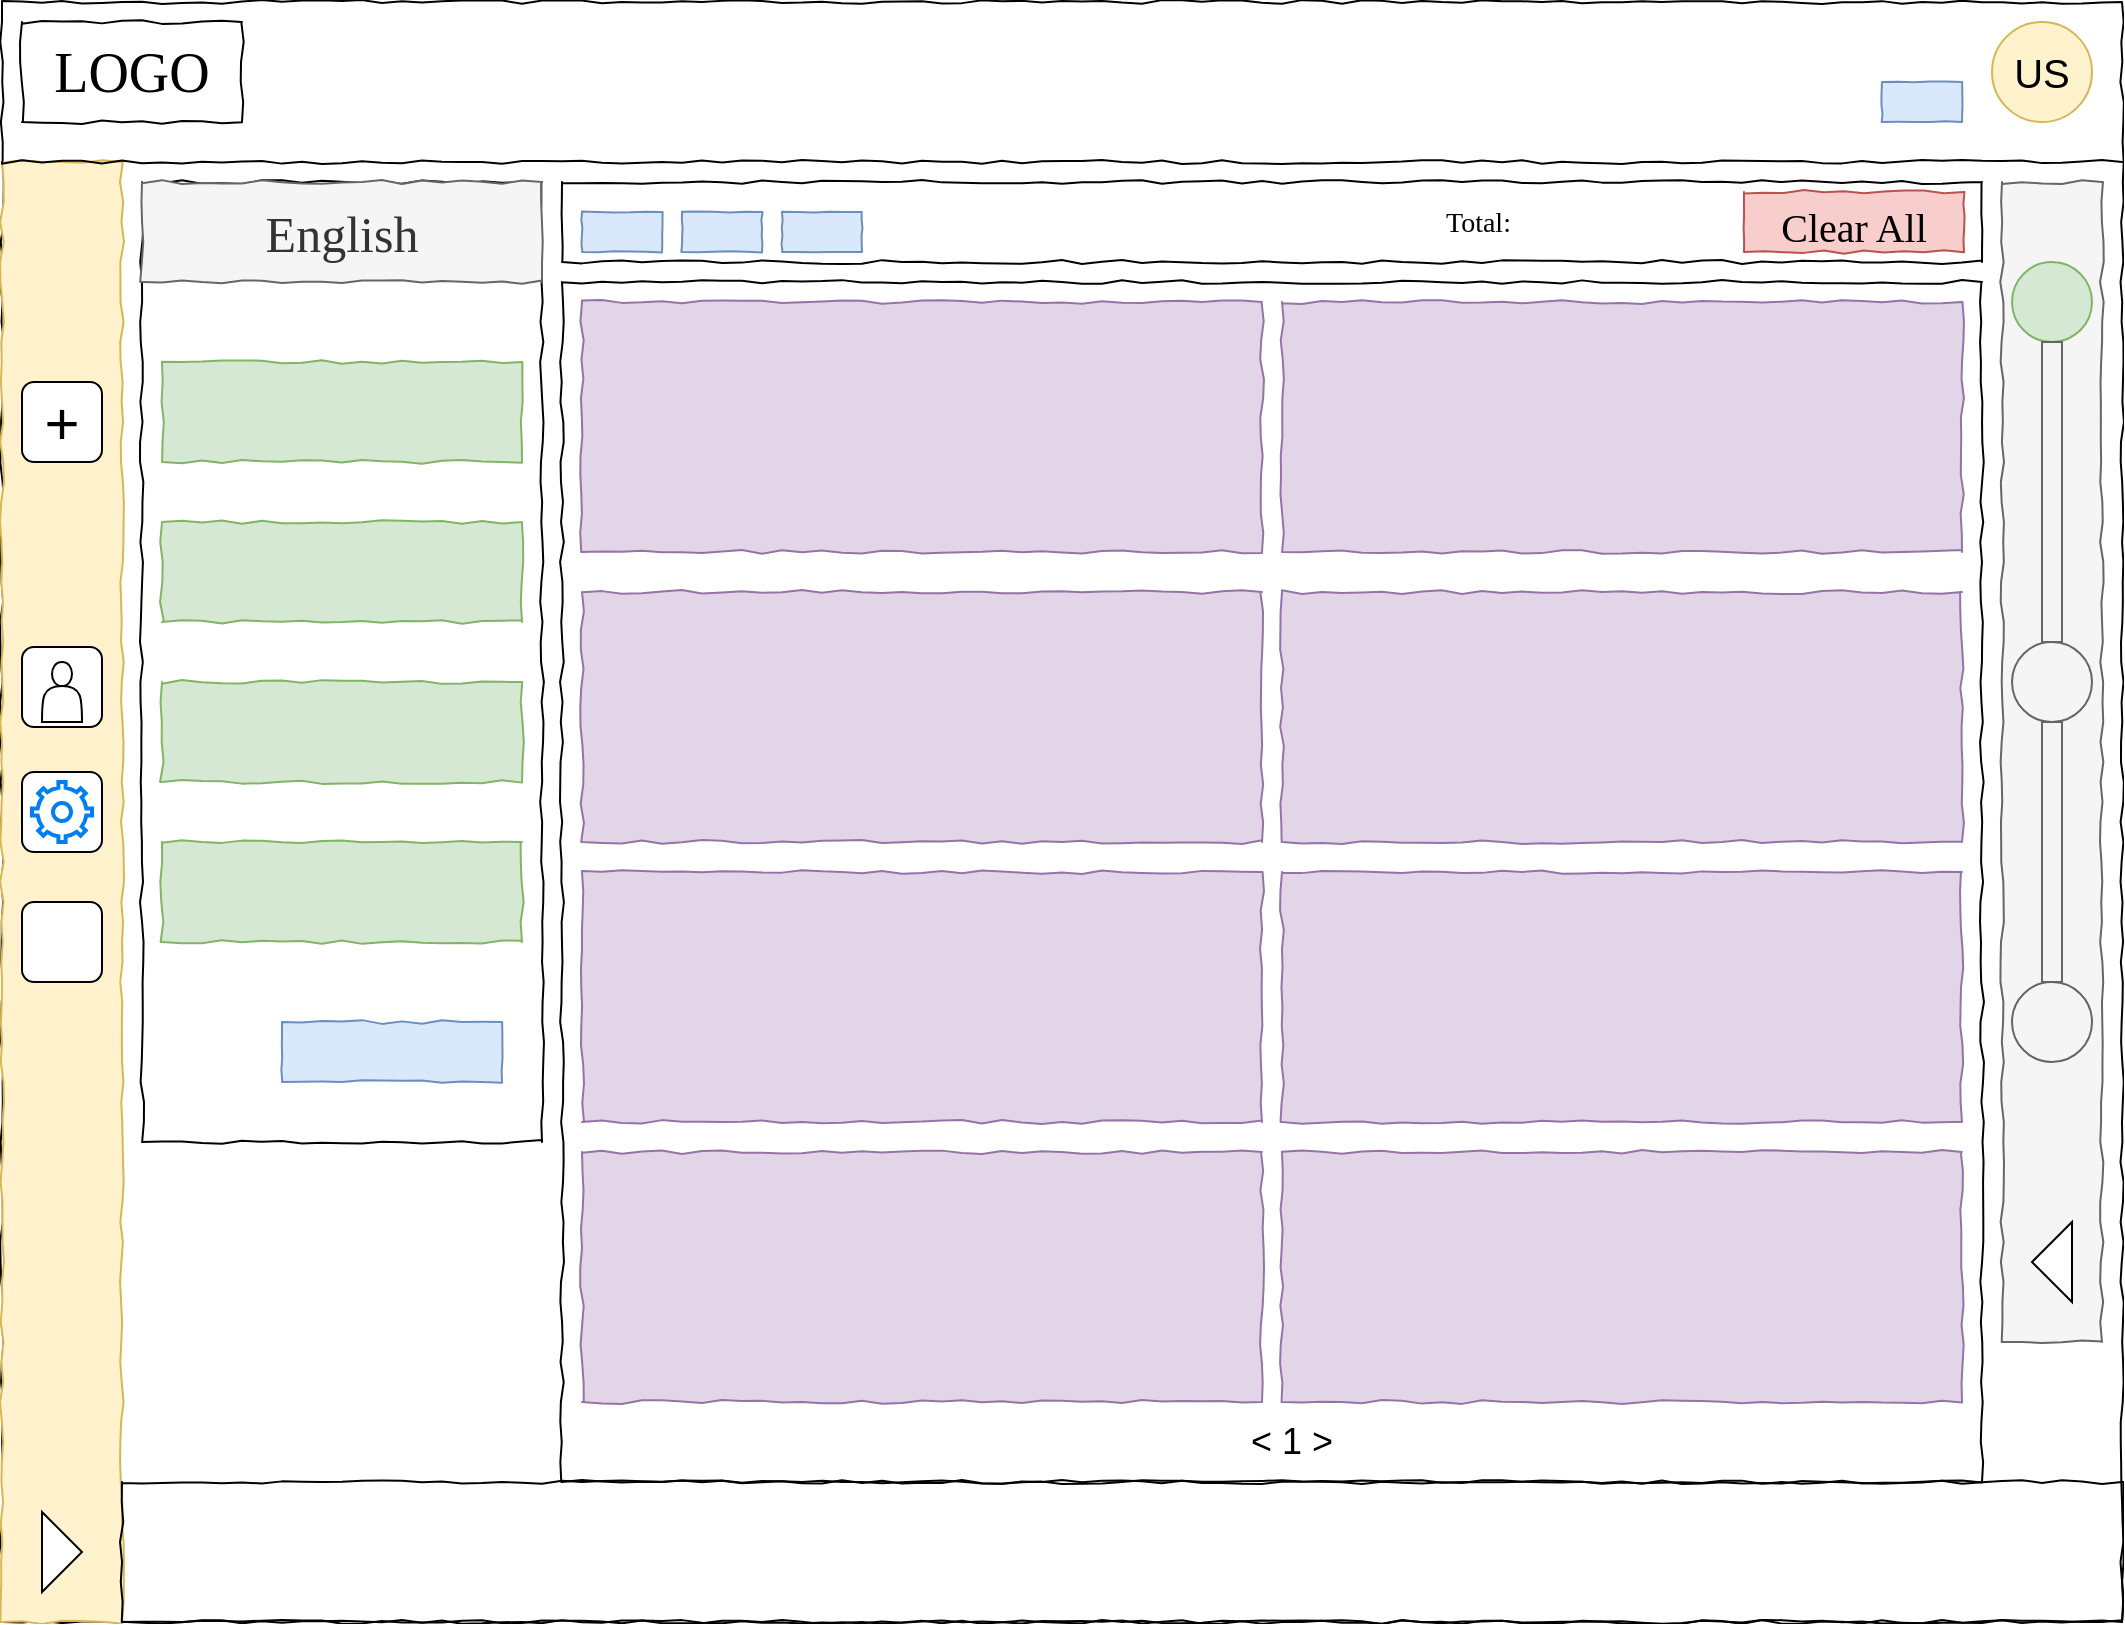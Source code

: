 <mxfile version="13.5.7" type="device" pages="4"><diagram name="Page-1" id="03018318-947c-dd8e-b7a3-06fadd420f32"><mxGraphModel dx="1355" dy="825" grid="1" gridSize="10" guides="1" tooltips="1" connect="1" arrows="1" fold="1" page="1" pageScale="1" pageWidth="1100" pageHeight="850" background="#ffffff" math="0" shadow="0"><root><mxCell id="0"/><mxCell id="1" parent="0"/><mxCell id="vaxRcmxYWyvZU-sXGZUv-3" value="" style="whiteSpace=wrap;html=1;rounded=0;shadow=0;labelBackgroundColor=none;strokeColor=#000000;strokeWidth=1;fillColor=none;fontFamily=Verdana;fontSize=12;fontColor=#000000;align=center;comic=1;" parent="1" vertex="1"><mxGeometry x="20" y="20" width="1060" height="810" as="geometry"/></mxCell><mxCell id="vaxRcmxYWyvZU-sXGZUv-1" value="" style="whiteSpace=wrap;html=1;rounded=0;shadow=0;labelBackgroundColor=none;strokeWidth=1;fillColor=#e1d5e7;fontFamily=Verdana;fontSize=12;align=center;verticalAlign=top;spacing=10;comic=1;strokeColor=#9673a6;" parent="1" vertex="1"><mxGeometry x="310" y="315" width="340" height="125" as="geometry"/></mxCell><mxCell id="vaxRcmxYWyvZU-sXGZUv-2" value="" style="whiteSpace=wrap;html=1;rounded=0;shadow=0;labelBackgroundColor=none;strokeWidth=1;fillColor=none;fontFamily=Verdana;fontSize=12;align=center;comic=1;" parent="1" vertex="1"><mxGeometry x="300" y="160" width="710" height="600" as="geometry"/></mxCell><mxCell id="vaxRcmxYWyvZU-sXGZUv-4" value="LOGO" style="whiteSpace=wrap;html=1;rounded=0;shadow=0;labelBackgroundColor=none;strokeWidth=1;fontFamily=Verdana;fontSize=28;align=center;comic=1;" parent="1" vertex="1"><mxGeometry x="30" y="30" width="110" height="50" as="geometry"/></mxCell><mxCell id="vaxRcmxYWyvZU-sXGZUv-5" value="" style="whiteSpace=wrap;html=1;rounded=0;shadow=0;labelBackgroundColor=none;strokeWidth=1;fillColor=#fff2cc;fontFamily=Verdana;fontSize=12;align=center;comic=1;strokeColor=#d6b656;" parent="1" vertex="1"><mxGeometry x="20" y="100" width="60" height="730" as="geometry"/></mxCell><mxCell id="vaxRcmxYWyvZU-sXGZUv-6" value="" style="line;strokeWidth=1;html=1;rounded=0;shadow=0;labelBackgroundColor=none;fillColor=none;fontFamily=Verdana;fontSize=14;fontColor=#000000;align=center;comic=1;" parent="1" vertex="1"><mxGeometry x="20" y="50" width="1060" height="100" as="geometry"/></mxCell><mxCell id="vaxRcmxYWyvZU-sXGZUv-7" value="" style="whiteSpace=wrap;html=1;rounded=0;shadow=0;labelBackgroundColor=none;strokeWidth=1;fillColor=#e1d5e7;fontFamily=Verdana;fontSize=12;align=center;verticalAlign=top;spacing=10;comic=1;strokeColor=#9673a6;" parent="1" vertex="1"><mxGeometry x="310" y="170" width="340" height="125" as="geometry"/></mxCell><mxCell id="vaxRcmxYWyvZU-sXGZUv-8" value="" style="whiteSpace=wrap;html=1;rounded=0;shadow=0;labelBackgroundColor=none;strokeWidth=1;fillColor=#f5f5f5;fontFamily=Verdana;fontSize=12;align=center;comic=1;strokeColor=#666666;fontColor=#333333;" parent="1" vertex="1"><mxGeometry x="1020" y="110" width="50" height="580" as="geometry"/></mxCell><mxCell id="vaxRcmxYWyvZU-sXGZUv-9" value="" style="whiteSpace=wrap;html=1;rounded=0;shadow=0;labelBackgroundColor=none;strokeWidth=1;fillColor=none;fontFamily=Verdana;fontSize=12;align=center;comic=1;" parent="1" vertex="1"><mxGeometry x="300" y="110" width="710" height="40" as="geometry"/></mxCell><mxCell id="vaxRcmxYWyvZU-sXGZUv-11" value="&lt;font style=&quot;font-size: 20px&quot;&gt;Clear All&lt;br&gt;&lt;/font&gt;" style="whiteSpace=wrap;html=1;rounded=0;shadow=0;labelBackgroundColor=none;strokeWidth=1;fontFamily=Verdana;fontSize=28;align=center;comic=1;fillColor=#f8cecc;strokeColor=#b85450;" parent="1" vertex="1"><mxGeometry x="891" y="115" width="110" height="30" as="geometry"/></mxCell><mxCell id="vaxRcmxYWyvZU-sXGZUv-12" value="Total:" style="text;html=1;points=[];align=left;verticalAlign=top;spacingTop=-4;fontSize=14;fontFamily=Verdana" parent="1" vertex="1"><mxGeometry x="740" y="120" width="60" height="20" as="geometry"/></mxCell><mxCell id="vaxRcmxYWyvZU-sXGZUv-13" value="" style="whiteSpace=wrap;html=1;rounded=0;shadow=0;labelBackgroundColor=none;strokeWidth=1;fillColor=none;fontFamily=Verdana;fontSize=12;align=center;comic=1;" parent="1" vertex="1"><mxGeometry x="80" y="760" width="1000" height="70" as="geometry"/></mxCell><mxCell id="vaxRcmxYWyvZU-sXGZUv-20" value="" style="ellipse;whiteSpace=wrap;html=1;aspect=fixed;fillColor=#d5e8d4;strokeColor=#82b366;" parent="1" vertex="1"><mxGeometry x="1025" y="150" width="40" height="40" as="geometry"/></mxCell><mxCell id="vaxRcmxYWyvZU-sXGZUv-21" value="" style="ellipse;whiteSpace=wrap;html=1;aspect=fixed;fillColor=#f5f5f5;strokeColor=#666666;fontColor=#333333;" parent="1" vertex="1"><mxGeometry x="1025" y="340" width="40" height="40" as="geometry"/></mxCell><mxCell id="vaxRcmxYWyvZU-sXGZUv-22" value="" style="ellipse;whiteSpace=wrap;html=1;aspect=fixed;fillColor=#f5f5f5;strokeColor=#666666;fontColor=#333333;" parent="1" vertex="1"><mxGeometry x="1025" y="510" width="40" height="40" as="geometry"/></mxCell><mxCell id="vaxRcmxYWyvZU-sXGZUv-23" value="" style="whiteSpace=wrap;html=1;rounded=0;shadow=0;labelBackgroundColor=none;strokeWidth=1;fillColor=#e1d5e7;fontFamily=Verdana;fontSize=12;align=center;verticalAlign=top;spacing=10;comic=1;strokeColor=#9673a6;" parent="1" vertex="1"><mxGeometry x="660" y="170" width="340" height="125" as="geometry"/></mxCell><mxCell id="vaxRcmxYWyvZU-sXGZUv-24" value="" style="whiteSpace=wrap;html=1;rounded=0;shadow=0;labelBackgroundColor=none;strokeWidth=1;fillColor=#e1d5e7;fontFamily=Verdana;fontSize=12;align=center;verticalAlign=top;spacing=10;comic=1;strokeColor=#9673a6;" parent="1" vertex="1"><mxGeometry x="660" y="315" width="340" height="125" as="geometry"/></mxCell><mxCell id="vaxRcmxYWyvZU-sXGZUv-25" value="" style="whiteSpace=wrap;html=1;rounded=0;shadow=0;labelBackgroundColor=none;strokeWidth=1;fillColor=#e1d5e7;fontFamily=Verdana;fontSize=12;align=center;verticalAlign=top;spacing=10;comic=1;strokeColor=#9673a6;" parent="1" vertex="1"><mxGeometry x="310" y="455" width="340" height="125" as="geometry"/></mxCell><mxCell id="vaxRcmxYWyvZU-sXGZUv-26" value="" style="whiteSpace=wrap;html=1;rounded=0;shadow=0;labelBackgroundColor=none;strokeWidth=1;fillColor=#e1d5e7;fontFamily=Verdana;fontSize=12;align=center;verticalAlign=top;spacing=10;comic=1;strokeColor=#9673a6;" parent="1" vertex="1"><mxGeometry x="660" y="455" width="340" height="125" as="geometry"/></mxCell><mxCell id="vaxRcmxYWyvZU-sXGZUv-27" value="" style="whiteSpace=wrap;html=1;rounded=0;shadow=0;labelBackgroundColor=none;strokeWidth=1;fillColor=#e1d5e7;fontFamily=Verdana;fontSize=12;align=center;verticalAlign=top;spacing=10;comic=1;strokeColor=#9673a6;" parent="1" vertex="1"><mxGeometry x="310" y="595" width="340" height="125" as="geometry"/></mxCell><mxCell id="vaxRcmxYWyvZU-sXGZUv-28" value="" style="whiteSpace=wrap;html=1;rounded=0;shadow=0;labelBackgroundColor=none;strokeWidth=1;fillColor=#e1d5e7;fontFamily=Verdana;fontSize=12;align=center;verticalAlign=top;spacing=10;comic=1;strokeColor=#9673a6;" parent="1" vertex="1"><mxGeometry x="660" y="595" width="340" height="125" as="geometry"/></mxCell><mxCell id="vaxRcmxYWyvZU-sXGZUv-29" value="" style="triangle;whiteSpace=wrap;html=1;" parent="1" vertex="1"><mxGeometry x="40" y="775" width="20" height="40" as="geometry"/></mxCell><mxCell id="vaxRcmxYWyvZU-sXGZUv-30" value="" style="triangle;whiteSpace=wrap;html=1;rotation=-180;" parent="1" vertex="1"><mxGeometry x="1035" y="630" width="20" height="40" as="geometry"/></mxCell><mxCell id="vaxRcmxYWyvZU-sXGZUv-31" value="&lt;font style=&quot;font-size: 20px&quot;&gt;US&lt;/font&gt;" style="ellipse;whiteSpace=wrap;html=1;aspect=fixed;fillColor=#fff2cc;strokeColor=#d6b656;" parent="1" vertex="1"><mxGeometry x="1015" y="30" width="50" height="50" as="geometry"/></mxCell><mxCell id="vaxRcmxYWyvZU-sXGZUv-32" value="" style="whiteSpace=wrap;html=1;rounded=0;shadow=0;labelBackgroundColor=none;strokeWidth=1;fontFamily=Verdana;fontSize=28;align=center;comic=1;fillColor=#dae8fc;strokeColor=#6c8ebf;" parent="1" vertex="1"><mxGeometry x="960" y="60" width="40" height="20" as="geometry"/></mxCell><mxCell id="vaxRcmxYWyvZU-sXGZUv-33" value="" style="rounded=1;whiteSpace=wrap;html=1;" parent="1" vertex="1"><mxGeometry x="30" y="342.5" width="40" height="40" as="geometry"/></mxCell><mxCell id="vaxRcmxYWyvZU-sXGZUv-34" value="&lt;font style=&quot;font-size: 30px&quot;&gt;+&lt;/font&gt;" style="rounded=1;whiteSpace=wrap;html=1;" parent="1" vertex="1"><mxGeometry x="30" y="210" width="40" height="40" as="geometry"/></mxCell><mxCell id="vaxRcmxYWyvZU-sXGZUv-35" value="" style="rounded=1;whiteSpace=wrap;html=1;" parent="1" vertex="1"><mxGeometry x="30" y="405" width="40" height="40" as="geometry"/></mxCell><mxCell id="vaxRcmxYWyvZU-sXGZUv-36" value="" style="rounded=1;whiteSpace=wrap;html=1;" parent="1" vertex="1"><mxGeometry x="30" y="470" width="40" height="40" as="geometry"/></mxCell><mxCell id="vaxRcmxYWyvZU-sXGZUv-37" value="&lt;font style=&quot;font-size: 18px&quot;&gt;&amp;lt; 1 &amp;gt;&lt;br&gt;&lt;/font&gt;" style="text;html=1;strokeColor=none;fillColor=none;align=center;verticalAlign=middle;whiteSpace=wrap;rounded=0;" parent="1" vertex="1"><mxGeometry x="630" y="730" width="70" height="20" as="geometry"/></mxCell><mxCell id="vaxRcmxYWyvZU-sXGZUv-38" value="" style="whiteSpace=wrap;html=1;rounded=0;shadow=0;labelBackgroundColor=none;strokeWidth=1;fontFamily=Verdana;fontSize=28;align=center;comic=1;fillColor=#dae8fc;strokeColor=#6c8ebf;" parent="1" vertex="1"><mxGeometry x="310" y="125" width="40" height="20" as="geometry"/></mxCell><mxCell id="vaxRcmxYWyvZU-sXGZUv-39" value="" style="whiteSpace=wrap;html=1;rounded=0;shadow=0;labelBackgroundColor=none;strokeWidth=1;fontFamily=Verdana;fontSize=28;align=center;comic=1;fillColor=#dae8fc;strokeColor=#6c8ebf;" parent="1" vertex="1"><mxGeometry x="360" y="125" width="40" height="20" as="geometry"/></mxCell><mxCell id="vaxRcmxYWyvZU-sXGZUv-40" value="" style="whiteSpace=wrap;html=1;rounded=0;shadow=0;labelBackgroundColor=none;strokeWidth=1;fontFamily=Verdana;fontSize=28;align=center;comic=1;fillColor=#dae8fc;strokeColor=#6c8ebf;" parent="1" vertex="1"><mxGeometry x="410" y="125" width="40" height="20" as="geometry"/></mxCell><mxCell id="vaxRcmxYWyvZU-sXGZUv-41" value="" style="rounded=0;whiteSpace=wrap;html=1;fillColor=#f5f5f5;strokeColor=#666666;fontColor=#333333;" parent="1" vertex="1"><mxGeometry x="1040" y="190" width="10" height="150" as="geometry"/></mxCell><mxCell id="vaxRcmxYWyvZU-sXGZUv-42" value="" style="rounded=0;whiteSpace=wrap;html=1;fillColor=#f5f5f5;strokeColor=#666666;fontColor=#333333;" parent="1" vertex="1"><mxGeometry x="1040" y="380" width="10" height="130" as="geometry"/></mxCell><mxCell id="vaxRcmxYWyvZU-sXGZUv-43" value="" style="shape=actor;whiteSpace=wrap;html=1;" parent="1" vertex="1"><mxGeometry x="40" y="350" width="20" height="30" as="geometry"/></mxCell><mxCell id="vaxRcmxYWyvZU-sXGZUv-44" value="" style="html=1;verticalLabelPosition=bottom;align=center;labelBackgroundColor=#ffffff;verticalAlign=top;strokeWidth=2;strokeColor=#0080F0;shadow=0;dashed=0;shape=mxgraph.ios7.icons.settings;" parent="1" vertex="1"><mxGeometry x="35" y="410" width="30" height="30" as="geometry"/></mxCell><mxCell id="vaxRcmxYWyvZU-sXGZUv-45" value="" style="shape=image;html=1;verticalAlign=top;verticalLabelPosition=bottom;labelBackgroundColor=#ffffff;imageAspect=0;aspect=fixed;image=https://cdn2.iconfinder.com/data/icons/ios-7-icons/50/price_tag_usd-128.png" parent="1" vertex="1"><mxGeometry x="30" y="472" width="38" height="38" as="geometry"/></mxCell><mxCell id="8rADe7F9R5aclUz0QIax-1" value="" style="group" parent="1" vertex="1" connectable="0"><mxGeometry x="90" y="110" width="200" height="480" as="geometry"/></mxCell><mxCell id="vaxRcmxYWyvZU-sXGZUv-10" value="" style="whiteSpace=wrap;html=1;rounded=0;shadow=0;labelBackgroundColor=none;strokeWidth=1;fillColor=none;fontFamily=Verdana;fontSize=12;align=center;comic=1;" parent="8rADe7F9R5aclUz0QIax-1" vertex="1"><mxGeometry width="200" height="480" as="geometry"/></mxCell><mxCell id="vaxRcmxYWyvZU-sXGZUv-14" value="&lt;font style=&quot;font-size: 25px&quot;&gt;English&lt;/font&gt;" style="whiteSpace=wrap;html=1;rounded=0;shadow=0;labelBackgroundColor=none;strokeWidth=1;fontFamily=Verdana;fontSize=28;align=center;comic=1;fillColor=#f5f5f5;strokeColor=#666666;fontColor=#333333;" parent="8rADe7F9R5aclUz0QIax-1" vertex="1"><mxGeometry width="200" height="50" as="geometry"/></mxCell><mxCell id="vaxRcmxYWyvZU-sXGZUv-15" value="" style="whiteSpace=wrap;html=1;rounded=0;shadow=0;labelBackgroundColor=none;strokeWidth=1;fontFamily=Verdana;fontSize=28;align=center;comic=1;fillColor=#d5e8d4;strokeColor=#82b366;" parent="8rADe7F9R5aclUz0QIax-1" vertex="1"><mxGeometry x="10" y="90" width="180" height="50" as="geometry"/></mxCell><mxCell id="vaxRcmxYWyvZU-sXGZUv-16" value="" style="whiteSpace=wrap;html=1;rounded=0;shadow=0;labelBackgroundColor=none;strokeWidth=1;fontFamily=Verdana;fontSize=28;align=center;comic=1;fillColor=#d5e8d4;strokeColor=#82b366;" parent="8rADe7F9R5aclUz0QIax-1" vertex="1"><mxGeometry x="10" y="170" width="180" height="50" as="geometry"/></mxCell><mxCell id="vaxRcmxYWyvZU-sXGZUv-17" value="" style="whiteSpace=wrap;html=1;rounded=0;shadow=0;labelBackgroundColor=none;strokeWidth=1;fontFamily=Verdana;fontSize=28;align=center;comic=1;fillColor=#d5e8d4;strokeColor=#82b366;" parent="8rADe7F9R5aclUz0QIax-1" vertex="1"><mxGeometry x="10" y="250" width="180" height="50" as="geometry"/></mxCell><mxCell id="vaxRcmxYWyvZU-sXGZUv-18" value="" style="whiteSpace=wrap;html=1;rounded=0;shadow=0;labelBackgroundColor=none;strokeWidth=1;fontFamily=Verdana;fontSize=28;align=center;comic=1;fillColor=#d5e8d4;strokeColor=#82b366;" parent="8rADe7F9R5aclUz0QIax-1" vertex="1"><mxGeometry x="10" y="330" width="180" height="50" as="geometry"/></mxCell><mxCell id="vaxRcmxYWyvZU-sXGZUv-19" value="" style="whiteSpace=wrap;html=1;rounded=0;shadow=0;labelBackgroundColor=none;strokeWidth=1;fontFamily=Verdana;fontSize=28;align=center;comic=1;fillColor=#dae8fc;strokeColor=#6c8ebf;" parent="8rADe7F9R5aclUz0QIax-1" vertex="1"><mxGeometry x="70" y="420" width="110" height="30" as="geometry"/></mxCell></root></mxGraphModel></diagram><diagram id="6MpnKa2OOBJtJiC5zL3P" name="Page-2"><mxGraphModel dx="1355" dy="825" grid="1" gridSize="10" guides="1" tooltips="1" connect="1" arrows="1" fold="1" page="1" pageScale="1" pageWidth="850" pageHeight="1100" math="0" shadow="0"><root><mxCell id="ZkHHssyFOvjyM80rwZTP-0"/><mxCell id="ZkHHssyFOvjyM80rwZTP-1" parent="ZkHHssyFOvjyM80rwZTP-0"/><mxCell id="Qq9PVp-iAuuUCOfnBwRh-0" value="" style="whiteSpace=wrap;html=1;rounded=0;shadow=0;labelBackgroundColor=none;strokeWidth=1;fillColor=none;fontFamily=Verdana;fontSize=12;align=center;comic=1;" parent="ZkHHssyFOvjyM80rwZTP-1" vertex="1"><mxGeometry x="400" y="120" width="510" height="630" as="geometry"/></mxCell><mxCell id="Qq9PVp-iAuuUCOfnBwRh-1" value="" style="whiteSpace=wrap;html=1;rounded=0;shadow=0;labelBackgroundColor=none;strokeColor=#000000;strokeWidth=1;fillColor=none;fontFamily=Verdana;fontSize=12;fontColor=#000000;align=center;comic=1;" parent="ZkHHssyFOvjyM80rwZTP-1" vertex="1"><mxGeometry x="20" y="20" width="1060" height="810" as="geometry"/></mxCell><mxCell id="Qq9PVp-iAuuUCOfnBwRh-2" value="" style="whiteSpace=wrap;html=1;rounded=0;shadow=0;labelBackgroundColor=none;strokeWidth=1;fillColor=none;fontFamily=Verdana;fontSize=12;align=center;comic=1;" parent="ZkHHssyFOvjyM80rwZTP-1" vertex="1"><mxGeometry x="300" y="110" width="710" height="650" as="geometry"/></mxCell><mxCell id="Qq9PVp-iAuuUCOfnBwRh-3" value="LOGO" style="whiteSpace=wrap;html=1;rounded=0;shadow=0;labelBackgroundColor=none;strokeWidth=1;fontFamily=Verdana;fontSize=28;align=center;comic=1;" parent="ZkHHssyFOvjyM80rwZTP-1" vertex="1"><mxGeometry x="30" y="30" width="110" height="50" as="geometry"/></mxCell><mxCell id="Qq9PVp-iAuuUCOfnBwRh-4" value="" style="whiteSpace=wrap;html=1;rounded=0;shadow=0;labelBackgroundColor=none;strokeWidth=1;fillColor=#fff2cc;fontFamily=Verdana;fontSize=12;align=center;comic=1;strokeColor=#d6b656;" parent="ZkHHssyFOvjyM80rwZTP-1" vertex="1"><mxGeometry x="20" y="100" width="60" height="730" as="geometry"/></mxCell><mxCell id="Qq9PVp-iAuuUCOfnBwRh-5" value="" style="line;strokeWidth=1;html=1;rounded=0;shadow=0;labelBackgroundColor=none;fillColor=none;fontFamily=Verdana;fontSize=14;fontColor=#000000;align=center;comic=1;" parent="ZkHHssyFOvjyM80rwZTP-1" vertex="1"><mxGeometry x="20" y="50" width="1060" height="100" as="geometry"/></mxCell><mxCell id="Qq9PVp-iAuuUCOfnBwRh-6" value="" style="whiteSpace=wrap;html=1;rounded=0;shadow=0;labelBackgroundColor=none;strokeWidth=1;fillColor=#f5f5f5;fontFamily=Verdana;fontSize=12;align=center;comic=1;strokeColor=#666666;fontColor=#333333;" parent="ZkHHssyFOvjyM80rwZTP-1" vertex="1"><mxGeometry x="1020" y="110" width="50" height="580" as="geometry"/></mxCell><mxCell id="Qq9PVp-iAuuUCOfnBwRh-7" value="" style="whiteSpace=wrap;html=1;rounded=0;shadow=0;labelBackgroundColor=none;strokeWidth=1;fillColor=none;fontFamily=Verdana;fontSize=12;align=center;comic=1;" parent="ZkHHssyFOvjyM80rwZTP-1" vertex="1"><mxGeometry x="90" y="110" width="200" height="630" as="geometry"/></mxCell><mxCell id="Qq9PVp-iAuuUCOfnBwRh-8" value="" style="whiteSpace=wrap;html=1;rounded=0;shadow=0;labelBackgroundColor=none;strokeWidth=1;fillColor=none;fontFamily=Verdana;fontSize=12;align=center;comic=1;" parent="ZkHHssyFOvjyM80rwZTP-1" vertex="1"><mxGeometry x="80" y="760" width="1000" height="70" as="geometry"/></mxCell><mxCell id="Qq9PVp-iAuuUCOfnBwRh-9" value="&lt;span style=&quot;font-size: 25px&quot;&gt;Default&lt;/span&gt;" style="whiteSpace=wrap;html=1;rounded=0;shadow=0;labelBackgroundColor=none;strokeWidth=1;fontFamily=Verdana;fontSize=28;align=center;comic=1;fillColor=#f5f5f5;strokeColor=#666666;fontColor=#333333;" parent="ZkHHssyFOvjyM80rwZTP-1" vertex="1"><mxGeometry x="90" y="110" width="200" height="50" as="geometry"/></mxCell><mxCell id="Qq9PVp-iAuuUCOfnBwRh-10" value="" style="whiteSpace=wrap;html=1;rounded=0;shadow=0;labelBackgroundColor=none;strokeWidth=1;fontFamily=Verdana;fontSize=28;align=center;comic=1;fillColor=#d5e8d4;strokeColor=#82b366;" parent="ZkHHssyFOvjyM80rwZTP-1" vertex="1"><mxGeometry x="100" y="200" width="180" height="50" as="geometry"/></mxCell><mxCell id="Qq9PVp-iAuuUCOfnBwRh-11" value="" style="whiteSpace=wrap;html=1;rounded=0;shadow=0;labelBackgroundColor=none;strokeWidth=1;fontFamily=Verdana;fontSize=28;align=center;comic=1;fillColor=#d5e8d4;strokeColor=#82b366;" parent="ZkHHssyFOvjyM80rwZTP-1" vertex="1"><mxGeometry x="100" y="280" width="180" height="50" as="geometry"/></mxCell><mxCell id="Qq9PVp-iAuuUCOfnBwRh-12" value="" style="whiteSpace=wrap;html=1;rounded=0;shadow=0;labelBackgroundColor=none;strokeWidth=1;fontFamily=Verdana;fontSize=28;align=center;comic=1;fillColor=#d5e8d4;strokeColor=#82b366;" parent="ZkHHssyFOvjyM80rwZTP-1" vertex="1"><mxGeometry x="100" y="360" width="180" height="50" as="geometry"/></mxCell><mxCell id="Qq9PVp-iAuuUCOfnBwRh-13" value="" style="whiteSpace=wrap;html=1;rounded=0;shadow=0;labelBackgroundColor=none;strokeWidth=1;fontFamily=Verdana;fontSize=28;align=center;comic=1;fillColor=#d5e8d4;strokeColor=#82b366;" parent="ZkHHssyFOvjyM80rwZTP-1" vertex="1"><mxGeometry x="100" y="440" width="180" height="50" as="geometry"/></mxCell><mxCell id="Qq9PVp-iAuuUCOfnBwRh-14" value="" style="whiteSpace=wrap;html=1;rounded=0;shadow=0;labelBackgroundColor=none;strokeWidth=1;fontFamily=Verdana;fontSize=28;align=center;comic=1;fillColor=#dae8fc;strokeColor=#6c8ebf;" parent="ZkHHssyFOvjyM80rwZTP-1" vertex="1"><mxGeometry x="170" y="680" width="110" height="30" as="geometry"/></mxCell><mxCell id="Qq9PVp-iAuuUCOfnBwRh-15" value="" style="ellipse;whiteSpace=wrap;html=1;aspect=fixed;fillColor=#d5e8d4;strokeColor=#82b366;" parent="ZkHHssyFOvjyM80rwZTP-1" vertex="1"><mxGeometry x="1025" y="210" width="40" height="40" as="geometry"/></mxCell><mxCell id="Qq9PVp-iAuuUCOfnBwRh-16" value="" style="ellipse;whiteSpace=wrap;html=1;aspect=fixed;fillColor=#d5e8d4;strokeColor=#82b366;" parent="ZkHHssyFOvjyM80rwZTP-1" vertex="1"><mxGeometry x="1025" y="380" width="40" height="40" as="geometry"/></mxCell><mxCell id="Qq9PVp-iAuuUCOfnBwRh-17" value="" style="ellipse;whiteSpace=wrap;html=1;aspect=fixed;fillColor=#f5f5f5;strokeColor=#666666;fontColor=#333333;" parent="ZkHHssyFOvjyM80rwZTP-1" vertex="1"><mxGeometry x="1025" y="550" width="40" height="40" as="geometry"/></mxCell><mxCell id="Qq9PVp-iAuuUCOfnBwRh-18" value="" style="triangle;whiteSpace=wrap;html=1;" parent="ZkHHssyFOvjyM80rwZTP-1" vertex="1"><mxGeometry x="40" y="775" width="20" height="40" as="geometry"/></mxCell><mxCell id="Qq9PVp-iAuuUCOfnBwRh-19" value="" style="triangle;whiteSpace=wrap;html=1;rotation=-180;" parent="ZkHHssyFOvjyM80rwZTP-1" vertex="1"><mxGeometry x="1035" y="630" width="20" height="40" as="geometry"/></mxCell><mxCell id="Qq9PVp-iAuuUCOfnBwRh-20" value="&lt;font style=&quot;font-size: 20px&quot;&gt;US&lt;/font&gt;" style="ellipse;whiteSpace=wrap;html=1;aspect=fixed;fillColor=#fff2cc;strokeColor=#d6b656;" parent="ZkHHssyFOvjyM80rwZTP-1" vertex="1"><mxGeometry x="1015" y="30" width="50" height="50" as="geometry"/></mxCell><mxCell id="Qq9PVp-iAuuUCOfnBwRh-21" value="" style="whiteSpace=wrap;html=1;rounded=0;shadow=0;labelBackgroundColor=none;strokeWidth=1;fontFamily=Verdana;fontSize=28;align=center;comic=1;fillColor=#dae8fc;strokeColor=#6c8ebf;" parent="ZkHHssyFOvjyM80rwZTP-1" vertex="1"><mxGeometry x="960" y="60" width="40" height="20" as="geometry"/></mxCell><mxCell id="Qq9PVp-iAuuUCOfnBwRh-22" value="" style="rounded=1;whiteSpace=wrap;html=1;" parent="ZkHHssyFOvjyM80rwZTP-1" vertex="1"><mxGeometry x="30" y="342.5" width="40" height="40" as="geometry"/></mxCell><mxCell id="Qq9PVp-iAuuUCOfnBwRh-23" value="&lt;font style=&quot;font-size: 30px&quot;&gt;+&lt;/font&gt;" style="rounded=1;whiteSpace=wrap;html=1;" parent="ZkHHssyFOvjyM80rwZTP-1" vertex="1"><mxGeometry x="30" y="210" width="40" height="40" as="geometry"/></mxCell><mxCell id="Qq9PVp-iAuuUCOfnBwRh-24" value="" style="rounded=1;whiteSpace=wrap;html=1;" parent="ZkHHssyFOvjyM80rwZTP-1" vertex="1"><mxGeometry x="30" y="405" width="40" height="40" as="geometry"/></mxCell><mxCell id="Qq9PVp-iAuuUCOfnBwRh-25" value="" style="rounded=1;whiteSpace=wrap;html=1;" parent="ZkHHssyFOvjyM80rwZTP-1" vertex="1"><mxGeometry x="30" y="470" width="40" height="40" as="geometry"/></mxCell><mxCell id="Qq9PVp-iAuuUCOfnBwRh-26" value="&lt;font style=&quot;font-size: 18px&quot;&gt;&amp;lt; 1 &amp;gt;&lt;br&gt;&lt;/font&gt;" style="text;html=1;strokeColor=none;fillColor=none;align=center;verticalAlign=middle;whiteSpace=wrap;rounded=0;" parent="ZkHHssyFOvjyM80rwZTP-1" vertex="1"><mxGeometry x="620" y="720" width="70" height="20" as="geometry"/></mxCell><mxCell id="Qq9PVp-iAuuUCOfnBwRh-27" value="" style="rounded=0;whiteSpace=wrap;html=1;fillColor=#d5e8d4;strokeColor=#82b366;" parent="ZkHHssyFOvjyM80rwZTP-1" vertex="1"><mxGeometry x="1040" y="250" width="10" height="130" as="geometry"/></mxCell><mxCell id="Qq9PVp-iAuuUCOfnBwRh-28" value="" style="rounded=0;whiteSpace=wrap;html=1;fillColor=#f5f5f5;strokeColor=#666666;fontColor=#333333;" parent="ZkHHssyFOvjyM80rwZTP-1" vertex="1"><mxGeometry x="1040" y="420" width="10" height="130" as="geometry"/></mxCell><mxCell id="Qq9PVp-iAuuUCOfnBwRh-29" value="" style="shape=actor;whiteSpace=wrap;html=1;" parent="ZkHHssyFOvjyM80rwZTP-1" vertex="1"><mxGeometry x="40" y="350" width="20" height="30" as="geometry"/></mxCell><mxCell id="Qq9PVp-iAuuUCOfnBwRh-30" value="" style="html=1;verticalLabelPosition=bottom;align=center;labelBackgroundColor=#ffffff;verticalAlign=top;strokeWidth=2;strokeColor=#0080F0;shadow=0;dashed=0;shape=mxgraph.ios7.icons.settings;" parent="ZkHHssyFOvjyM80rwZTP-1" vertex="1"><mxGeometry x="35" y="410" width="30" height="30" as="geometry"/></mxCell><mxCell id="Qq9PVp-iAuuUCOfnBwRh-31" value="" style="shape=image;html=1;verticalAlign=top;verticalLabelPosition=bottom;labelBackgroundColor=#ffffff;imageAspect=0;aspect=fixed;image=https://cdn2.iconfinder.com/data/icons/ios-7-icons/50/price_tag_usd-128.png" parent="ZkHHssyFOvjyM80rwZTP-1" vertex="1"><mxGeometry x="30" y="472" width="38" height="38" as="geometry"/></mxCell><mxCell id="Qq9PVp-iAuuUCOfnBwRh-32" value="" style="whiteSpace=wrap;html=1;rounded=0;shadow=0;labelBackgroundColor=none;strokeWidth=1;fontFamily=Verdana;fontSize=28;align=center;comic=1;fillColor=#d5e8d4;strokeColor=#82b366;" parent="ZkHHssyFOvjyM80rwZTP-1" vertex="1"><mxGeometry x="100" y="530" width="180" height="50" as="geometry"/></mxCell><mxCell id="Qq9PVp-iAuuUCOfnBwRh-33" value="" style="triangle;whiteSpace=wrap;html=1;" parent="ZkHHssyFOvjyM80rwZTP-1" vertex="1"><mxGeometry x="960" y="360" width="20" height="40" as="geometry"/></mxCell><mxCell id="Qq9PVp-iAuuUCOfnBwRh-34" value="" style="triangle;whiteSpace=wrap;html=1;rotation=-180;" parent="ZkHHssyFOvjyM80rwZTP-1" vertex="1"><mxGeometry x="340" y="360" width="20" height="40" as="geometry"/></mxCell><mxCell id="Qq9PVp-iAuuUCOfnBwRh-35" value="" style="whiteSpace=wrap;html=1;rounded=0;shadow=0;labelBackgroundColor=none;strokeWidth=1;fontFamily=Verdana;fontSize=28;align=center;comic=1;fillColor=#dae8fc;strokeColor=#6c8ebf;" parent="ZkHHssyFOvjyM80rwZTP-1" vertex="1"><mxGeometry x="780" y="140" width="110" height="30" as="geometry"/></mxCell><mxCell id="Qq9PVp-iAuuUCOfnBwRh-36" value="" style="whiteSpace=wrap;html=1;rounded=0;shadow=0;labelBackgroundColor=none;strokeWidth=1;fontFamily=Verdana;fontSize=28;align=center;comic=1;fillColor=#dae8fc;strokeColor=#6c8ebf;" parent="ZkHHssyFOvjyM80rwZTP-1" vertex="1"><mxGeometry x="440" y="140" width="110" height="30" as="geometry"/></mxCell><mxCell id="Qq9PVp-iAuuUCOfnBwRh-37" value="" style="whiteSpace=wrap;html=1;rounded=0;shadow=0;labelBackgroundColor=none;strokeWidth=1;fontFamily=Verdana;fontSize=28;align=center;comic=1;fillColor=#dae8fc;strokeColor=#6c8ebf;" parent="ZkHHssyFOvjyM80rwZTP-1" vertex="1"><mxGeometry x="570" y="190" width="190" height="30" as="geometry"/></mxCell><mxCell id="Qq9PVp-iAuuUCOfnBwRh-38" value="" style="whiteSpace=wrap;html=1;rounded=0;shadow=0;labelBackgroundColor=none;strokeWidth=1;fontFamily=Verdana;fontSize=28;align=center;comic=1;fillColor=#dae8fc;strokeColor=#6c8ebf;" parent="ZkHHssyFOvjyM80rwZTP-1" vertex="1"><mxGeometry x="420" y="710" width="110" height="30" as="geometry"/></mxCell><mxCell id="Qq9PVp-iAuuUCOfnBwRh-39" value="" style="whiteSpace=wrap;html=1;rounded=0;shadow=0;labelBackgroundColor=none;strokeWidth=1;fontFamily=Verdana;fontSize=28;align=center;comic=1;fillColor=#dae8fc;strokeColor=#6c8ebf;" parent="ZkHHssyFOvjyM80rwZTP-1" vertex="1"><mxGeometry x="780" y="710" width="110" height="30" as="geometry"/></mxCell><mxCell id="Qq9PVp-iAuuUCOfnBwRh-40" value="" style="whiteSpace=wrap;html=1;rounded=0;shadow=0;labelBackgroundColor=none;strokeWidth=1;fillColor=#e1d5e7;fontFamily=Verdana;fontSize=12;align=center;verticalAlign=top;spacing=10;comic=1;strokeColor=#9673a6;" parent="ZkHHssyFOvjyM80rwZTP-1" vertex="1"><mxGeometry x="440" y="242.5" width="430" height="47.5" as="geometry"/></mxCell><mxCell id="Qq9PVp-iAuuUCOfnBwRh-41" value="" style="whiteSpace=wrap;html=1;rounded=0;shadow=0;labelBackgroundColor=none;strokeWidth=1;fillColor=#e1d5e7;fontFamily=Verdana;fontSize=12;align=center;verticalAlign=top;spacing=10;comic=1;strokeColor=#9673a6;" parent="ZkHHssyFOvjyM80rwZTP-1" vertex="1"><mxGeometry x="440" y="320" width="430" height="47.5" as="geometry"/></mxCell><mxCell id="Qq9PVp-iAuuUCOfnBwRh-42" value="" style="whiteSpace=wrap;html=1;rounded=0;shadow=0;labelBackgroundColor=none;strokeWidth=1;fillColor=#e1d5e7;fontFamily=Verdana;fontSize=12;align=center;verticalAlign=top;spacing=10;comic=1;strokeColor=#9673a6;" parent="ZkHHssyFOvjyM80rwZTP-1" vertex="1"><mxGeometry x="440" y="397.5" width="430" height="47.5" as="geometry"/></mxCell><mxCell id="Qq9PVp-iAuuUCOfnBwRh-43" value="" style="whiteSpace=wrap;html=1;rounded=0;shadow=0;labelBackgroundColor=none;strokeWidth=1;fillColor=#e1d5e7;fontFamily=Verdana;fontSize=12;align=center;verticalAlign=top;spacing=10;comic=1;strokeColor=#9673a6;" parent="ZkHHssyFOvjyM80rwZTP-1" vertex="1"><mxGeometry x="440" y="482.5" width="430" height="47.5" as="geometry"/></mxCell><mxCell id="Qq9PVp-iAuuUCOfnBwRh-44" value="" style="whiteSpace=wrap;html=1;rounded=0;shadow=0;labelBackgroundColor=none;strokeWidth=1;fillColor=#e1d5e7;fontFamily=Verdana;fontSize=12;align=center;verticalAlign=top;spacing=10;comic=1;strokeColor=#9673a6;" parent="ZkHHssyFOvjyM80rwZTP-1" vertex="1"><mxGeometry x="440" y="560" width="430" height="47.5" as="geometry"/></mxCell><mxCell id="Qq9PVp-iAuuUCOfnBwRh-45" value="" style="whiteSpace=wrap;html=1;rounded=0;shadow=0;labelBackgroundColor=none;strokeWidth=1;fillColor=#e1d5e7;fontFamily=Verdana;fontSize=12;align=center;verticalAlign=top;spacing=10;comic=1;strokeColor=#9673a6;" parent="ZkHHssyFOvjyM80rwZTP-1" vertex="1"><mxGeometry x="440" y="642.5" width="430" height="47.5" as="geometry"/></mxCell></root></mxGraphModel></diagram><diagram id="MPPCkYFzw3XSn8Vx0JAf" name="Page-3"><mxGraphModel dx="1355" dy="825" grid="1" gridSize="10" guides="1" tooltips="1" connect="1" arrows="1" fold="1" page="1" pageScale="1" pageWidth="850" pageHeight="1100" math="0" shadow="0"><root><mxCell id="SAMV12MzMdcivZ3IRtnP-0"/><mxCell id="SAMV12MzMdcivZ3IRtnP-1" parent="SAMV12MzMdcivZ3IRtnP-0"/><mxCell id="SAMV12MzMdcivZ3IRtnP-3" value="" style="whiteSpace=wrap;html=1;rounded=0;shadow=0;labelBackgroundColor=none;strokeColor=#000000;strokeWidth=1;fillColor=none;fontFamily=Verdana;fontSize=12;fontColor=#000000;align=center;comic=1;" parent="SAMV12MzMdcivZ3IRtnP-1" vertex="1"><mxGeometry x="20" y="20" width="1060" height="810" as="geometry"/></mxCell><mxCell id="SAMV12MzMdcivZ3IRtnP-5" value="LOGO" style="whiteSpace=wrap;html=1;rounded=0;shadow=0;labelBackgroundColor=none;strokeWidth=1;fontFamily=Verdana;fontSize=28;align=center;comic=1;" parent="SAMV12MzMdcivZ3IRtnP-1" vertex="1"><mxGeometry x="30" y="30" width="110" height="50" as="geometry"/></mxCell><mxCell id="SAMV12MzMdcivZ3IRtnP-6" value="" style="whiteSpace=wrap;html=1;rounded=0;shadow=0;labelBackgroundColor=none;strokeWidth=1;fillColor=#fff2cc;fontFamily=Verdana;fontSize=12;align=center;comic=1;strokeColor=#d6b656;" parent="SAMV12MzMdcivZ3IRtnP-1" vertex="1"><mxGeometry x="20" y="100" width="60" height="730" as="geometry"/></mxCell><mxCell id="SAMV12MzMdcivZ3IRtnP-7" value="" style="line;strokeWidth=1;html=1;rounded=0;shadow=0;labelBackgroundColor=none;fillColor=none;fontFamily=Verdana;fontSize=14;fontColor=#000000;align=center;comic=1;" parent="SAMV12MzMdcivZ3IRtnP-1" vertex="1"><mxGeometry x="20" y="50" width="1060" height="100" as="geometry"/></mxCell><mxCell id="SAMV12MzMdcivZ3IRtnP-8" value="" style="whiteSpace=wrap;html=1;rounded=0;shadow=0;labelBackgroundColor=none;strokeWidth=1;fillColor=#f5f5f5;fontFamily=Verdana;fontSize=12;align=center;comic=1;strokeColor=#666666;fontColor=#333333;" parent="SAMV12MzMdcivZ3IRtnP-1" vertex="1"><mxGeometry x="1020" y="110" width="50" height="580" as="geometry"/></mxCell><mxCell id="SAMV12MzMdcivZ3IRtnP-10" value="" style="whiteSpace=wrap;html=1;rounded=0;shadow=0;labelBackgroundColor=none;strokeWidth=1;fillColor=none;fontFamily=Verdana;fontSize=12;align=center;comic=1;" parent="SAMV12MzMdcivZ3IRtnP-1" vertex="1"><mxGeometry x="80" y="760" width="1000" height="70" as="geometry"/></mxCell><mxCell id="SAMV12MzMdcivZ3IRtnP-17" value="" style="ellipse;whiteSpace=wrap;html=1;aspect=fixed;fillColor=#d5e8d4;strokeColor=#82b366;" parent="SAMV12MzMdcivZ3IRtnP-1" vertex="1"><mxGeometry x="1025" y="210" width="40" height="40" as="geometry"/></mxCell><mxCell id="SAMV12MzMdcivZ3IRtnP-18" value="" style="ellipse;whiteSpace=wrap;html=1;aspect=fixed;fillColor=#d5e8d4;strokeColor=#82b366;" parent="SAMV12MzMdcivZ3IRtnP-1" vertex="1"><mxGeometry x="1025" y="380" width="40" height="40" as="geometry"/></mxCell><mxCell id="SAMV12MzMdcivZ3IRtnP-19" value="" style="ellipse;whiteSpace=wrap;html=1;aspect=fixed;fillColor=#d5e8d4;strokeColor=#82b366;" parent="SAMV12MzMdcivZ3IRtnP-1" vertex="1"><mxGeometry x="1025" y="550" width="40" height="40" as="geometry"/></mxCell><mxCell id="SAMV12MzMdcivZ3IRtnP-20" value="" style="triangle;whiteSpace=wrap;html=1;" parent="SAMV12MzMdcivZ3IRtnP-1" vertex="1"><mxGeometry x="40" y="775" width="20" height="40" as="geometry"/></mxCell><mxCell id="SAMV12MzMdcivZ3IRtnP-21" value="" style="triangle;whiteSpace=wrap;html=1;rotation=-180;" parent="SAMV12MzMdcivZ3IRtnP-1" vertex="1"><mxGeometry x="1035" y="630" width="20" height="40" as="geometry"/></mxCell><mxCell id="SAMV12MzMdcivZ3IRtnP-22" value="&lt;font style=&quot;font-size: 20px&quot;&gt;US&lt;/font&gt;" style="ellipse;whiteSpace=wrap;html=1;aspect=fixed;fillColor=#fff2cc;strokeColor=#d6b656;" parent="SAMV12MzMdcivZ3IRtnP-1" vertex="1"><mxGeometry x="1015" y="30" width="50" height="50" as="geometry"/></mxCell><mxCell id="SAMV12MzMdcivZ3IRtnP-23" value="" style="whiteSpace=wrap;html=1;rounded=0;shadow=0;labelBackgroundColor=none;strokeWidth=1;fontFamily=Verdana;fontSize=28;align=center;comic=1;fillColor=#dae8fc;strokeColor=#6c8ebf;" parent="SAMV12MzMdcivZ3IRtnP-1" vertex="1"><mxGeometry x="960" y="60" width="40" height="20" as="geometry"/></mxCell><mxCell id="SAMV12MzMdcivZ3IRtnP-24" value="" style="rounded=1;whiteSpace=wrap;html=1;" parent="SAMV12MzMdcivZ3IRtnP-1" vertex="1"><mxGeometry x="30" y="342.5" width="40" height="40" as="geometry"/></mxCell><mxCell id="SAMV12MzMdcivZ3IRtnP-25" value="&lt;font style=&quot;font-size: 30px&quot;&gt;+&lt;/font&gt;" style="rounded=1;whiteSpace=wrap;html=1;" parent="SAMV12MzMdcivZ3IRtnP-1" vertex="1"><mxGeometry x="30" y="210" width="40" height="40" as="geometry"/></mxCell><mxCell id="SAMV12MzMdcivZ3IRtnP-26" value="" style="rounded=1;whiteSpace=wrap;html=1;" parent="SAMV12MzMdcivZ3IRtnP-1" vertex="1"><mxGeometry x="30" y="405" width="40" height="40" as="geometry"/></mxCell><mxCell id="SAMV12MzMdcivZ3IRtnP-27" value="" style="rounded=1;whiteSpace=wrap;html=1;" parent="SAMV12MzMdcivZ3IRtnP-1" vertex="1"><mxGeometry x="30" y="470" width="40" height="40" as="geometry"/></mxCell><mxCell id="SAMV12MzMdcivZ3IRtnP-29" value="" style="rounded=0;whiteSpace=wrap;html=1;fillColor=#d5e8d4;strokeColor=#82b366;" parent="SAMV12MzMdcivZ3IRtnP-1" vertex="1"><mxGeometry x="1040" y="250" width="10" height="130" as="geometry"/></mxCell><mxCell id="SAMV12MzMdcivZ3IRtnP-30" value="" style="rounded=0;whiteSpace=wrap;html=1;fillColor=#d5e8d4;strokeColor=#82b366;" parent="SAMV12MzMdcivZ3IRtnP-1" vertex="1"><mxGeometry x="1040" y="420" width="10" height="130" as="geometry"/></mxCell><mxCell id="SAMV12MzMdcivZ3IRtnP-31" value="" style="shape=actor;whiteSpace=wrap;html=1;" parent="SAMV12MzMdcivZ3IRtnP-1" vertex="1"><mxGeometry x="40" y="350" width="20" height="30" as="geometry"/></mxCell><mxCell id="SAMV12MzMdcivZ3IRtnP-32" value="" style="html=1;verticalLabelPosition=bottom;align=center;labelBackgroundColor=#ffffff;verticalAlign=top;strokeWidth=2;strokeColor=#0080F0;shadow=0;dashed=0;shape=mxgraph.ios7.icons.settings;" parent="SAMV12MzMdcivZ3IRtnP-1" vertex="1"><mxGeometry x="35" y="410" width="30" height="30" as="geometry"/></mxCell><mxCell id="SAMV12MzMdcivZ3IRtnP-33" value="" style="shape=image;html=1;verticalAlign=top;verticalLabelPosition=bottom;labelBackgroundColor=#ffffff;imageAspect=0;aspect=fixed;image=https://cdn2.iconfinder.com/data/icons/ios-7-icons/50/price_tag_usd-128.png" parent="SAMV12MzMdcivZ3IRtnP-1" vertex="1"><mxGeometry x="30" y="472" width="38" height="38" as="geometry"/></mxCell><mxCell id="z5GE8qO5-uvDsRaagpBS-0" value="" style="whiteSpace=wrap;html=1;rounded=0;shadow=0;labelBackgroundColor=none;strokeWidth=1;fillColor=none;fontFamily=Verdana;fontSize=12;align=center;comic=1;" parent="SAMV12MzMdcivZ3IRtnP-1" vertex="1"><mxGeometry x="100" y="110" width="910" height="640" as="geometry"/></mxCell><mxCell id="HoOg8b18kRkO9k93rxjW-0" value="" style="whiteSpace=wrap;html=1;rounded=0;shadow=0;labelBackgroundColor=none;strokeWidth=1;fontFamily=Verdana;fontSize=12;align=center;comic=1;" parent="SAMV12MzMdcivZ3IRtnP-1" vertex="1"><mxGeometry x="120" y="130" width="410" height="590" as="geometry"/></mxCell><mxCell id="HoOg8b18kRkO9k93rxjW-2" value="&lt;font style=&quot;font-size: 23px&quot;&gt;Download&lt;/font&gt;" style="whiteSpace=wrap;html=1;rounded=0;shadow=0;labelBackgroundColor=none;strokeWidth=1;fontFamily=Verdana;fontSize=28;align=center;comic=1;fillColor=#dae8fc;strokeColor=#6c8ebf;" parent="SAMV12MzMdcivZ3IRtnP-1" vertex="1"><mxGeometry x="560" y="680" width="120" height="40" as="geometry"/></mxCell><mxCell id="HoOg8b18kRkO9k93rxjW-4" value="&lt;font style=&quot;font-size: 23px&quot;&gt;Save&lt;/font&gt;" style="whiteSpace=wrap;html=1;rounded=0;shadow=0;labelBackgroundColor=none;strokeWidth=1;fontFamily=Verdana;fontSize=28;align=center;comic=1;fillColor=#dae8fc;strokeColor=#6c8ebf;" parent="SAMV12MzMdcivZ3IRtnP-1" vertex="1"><mxGeometry x="720" y="680" width="120" height="40" as="geometry"/></mxCell><mxCell id="HoOg8b18kRkO9k93rxjW-5" value="&lt;font style=&quot;font-size: 23px&quot;&gt;Continue&lt;/font&gt;" style="whiteSpace=wrap;html=1;rounded=0;shadow=0;labelBackgroundColor=none;strokeWidth=1;fontFamily=Verdana;fontSize=28;align=center;comic=1;fillColor=#dae8fc;strokeColor=#6c8ebf;" parent="SAMV12MzMdcivZ3IRtnP-1" vertex="1"><mxGeometry x="880" y="680" width="120" height="40" as="geometry"/></mxCell><mxCell id="HoOg8b18kRkO9k93rxjW-6" value="" style="html=1;verticalLabelPosition=bottom;align=center;labelBackgroundColor=#ffffff;verticalAlign=top;strokeWidth=2;strokeColor=#b85450;shadow=0;dashed=0;shape=mxgraph.ios7.icons.pie_chart;fillColor=#f8cecc;" parent="SAMV12MzMdcivZ3IRtnP-1" vertex="1"><mxGeometry x="700" y="150" width="170" height="160" as="geometry"/></mxCell><mxCell id="HoOg8b18kRkO9k93rxjW-7" value="" style="whiteSpace=wrap;html=1;rounded=0;shadow=0;labelBackgroundColor=none;strokeWidth=1;fillColor=#f5f5f5;fontFamily=Verdana;fontSize=12;align=center;comic=1;strokeColor=#666666;fontColor=#333333;" parent="SAMV12MzMdcivZ3IRtnP-1" vertex="1"><mxGeometry x="560" y="360" width="440" height="280" as="geometry"/></mxCell></root></mxGraphModel></diagram><diagram id="TEVfmHV_v_YKkufsntFf" name="Page-4"><mxGraphModel dx="1355" dy="825" grid="1" gridSize="10" guides="1" tooltips="1" connect="1" arrows="1" fold="1" page="1" pageScale="1" pageWidth="850" pageHeight="1100" math="0" shadow="0"><root><mxCell id="lFE7AN2PEB0hLnAfGuEO-0"/><mxCell id="lFE7AN2PEB0hLnAfGuEO-1" parent="lFE7AN2PEB0hLnAfGuEO-0"/><mxCell id="OXy47IU6QJSFVxwtX0bD-0" value="" style="whiteSpace=wrap;html=1;rounded=0;shadow=0;labelBackgroundColor=none;strokeColor=#000000;strokeWidth=1;fillColor=none;fontFamily=Verdana;fontSize=12;fontColor=#000000;align=center;comic=1;" vertex="1" parent="lFE7AN2PEB0hLnAfGuEO-1"><mxGeometry x="20" y="20" width="1060" height="810" as="geometry"/></mxCell><mxCell id="OXy47IU6QJSFVxwtX0bD-2" value="" style="whiteSpace=wrap;html=1;rounded=0;shadow=0;labelBackgroundColor=none;strokeWidth=1;fillColor=none;fontFamily=Verdana;fontSize=12;align=center;comic=1;" vertex="1" parent="lFE7AN2PEB0hLnAfGuEO-1"><mxGeometry x="280" y="170" width="730" height="580" as="geometry"/></mxCell><mxCell id="OXy47IU6QJSFVxwtX0bD-3" value="LOGO" style="whiteSpace=wrap;html=1;rounded=0;shadow=0;labelBackgroundColor=none;strokeWidth=1;fontFamily=Verdana;fontSize=28;align=center;comic=1;" vertex="1" parent="lFE7AN2PEB0hLnAfGuEO-1"><mxGeometry x="30" y="30" width="110" height="50" as="geometry"/></mxCell><mxCell id="OXy47IU6QJSFVxwtX0bD-4" value="" style="whiteSpace=wrap;html=1;rounded=0;shadow=0;labelBackgroundColor=none;strokeWidth=1;fillColor=#fff2cc;fontFamily=Verdana;fontSize=12;align=center;comic=1;strokeColor=#d6b656;" vertex="1" parent="lFE7AN2PEB0hLnAfGuEO-1"><mxGeometry x="20" y="100" width="60" height="730" as="geometry"/></mxCell><mxCell id="OXy47IU6QJSFVxwtX0bD-5" value="" style="line;strokeWidth=1;html=1;rounded=0;shadow=0;labelBackgroundColor=none;fillColor=none;fontFamily=Verdana;fontSize=14;fontColor=#000000;align=center;comic=1;" vertex="1" parent="lFE7AN2PEB0hLnAfGuEO-1"><mxGeometry x="20" y="50" width="1060" height="100" as="geometry"/></mxCell><mxCell id="OXy47IU6QJSFVxwtX0bD-7" value="" style="whiteSpace=wrap;html=1;rounded=0;shadow=0;labelBackgroundColor=none;strokeWidth=1;fillColor=#f5f5f5;fontFamily=Verdana;fontSize=12;align=center;comic=1;strokeColor=#666666;fontColor=#333333;" vertex="1" parent="lFE7AN2PEB0hLnAfGuEO-1"><mxGeometry x="1020" y="110" width="50" height="580" as="geometry"/></mxCell><mxCell id="OXy47IU6QJSFVxwtX0bD-8" value="" style="whiteSpace=wrap;html=1;rounded=0;shadow=0;labelBackgroundColor=none;strokeWidth=1;fillColor=none;fontFamily=Verdana;fontSize=12;align=center;comic=1;" vertex="1" parent="lFE7AN2PEB0hLnAfGuEO-1"><mxGeometry x="280" y="110" width="730" height="50" as="geometry"/></mxCell><mxCell id="OXy47IU6QJSFVxwtX0bD-9" value="&lt;font style=&quot;font-size: 20px&quot;&gt;Clear All&lt;br&gt;&lt;/font&gt;" style="whiteSpace=wrap;html=1;rounded=0;shadow=0;labelBackgroundColor=none;strokeWidth=1;fontFamily=Verdana;fontSize=28;align=center;comic=1;fillColor=#f8cecc;strokeColor=#b85450;" vertex="1" parent="lFE7AN2PEB0hLnAfGuEO-1"><mxGeometry x="290" y="120" width="110" height="30" as="geometry"/></mxCell><mxCell id="OXy47IU6QJSFVxwtX0bD-10" value="Total:" style="text;html=1;points=[];align=left;verticalAlign=top;spacingTop=-4;fontSize=14;fontFamily=Verdana" vertex="1" parent="lFE7AN2PEB0hLnAfGuEO-1"><mxGeometry x="460" y="135" width="60" height="20" as="geometry"/></mxCell><mxCell id="OXy47IU6QJSFVxwtX0bD-11" value="" style="whiteSpace=wrap;html=1;rounded=0;shadow=0;labelBackgroundColor=none;strokeWidth=1;fillColor=none;fontFamily=Verdana;fontSize=12;align=center;comic=1;" vertex="1" parent="lFE7AN2PEB0hLnAfGuEO-1"><mxGeometry x="80" y="760" width="1000" height="70" as="geometry"/></mxCell><mxCell id="OXy47IU6QJSFVxwtX0bD-12" value="" style="ellipse;whiteSpace=wrap;html=1;aspect=fixed;fillColor=#d5e8d4;strokeColor=#82b366;" vertex="1" parent="lFE7AN2PEB0hLnAfGuEO-1"><mxGeometry x="1025" y="150" width="40" height="40" as="geometry"/></mxCell><mxCell id="OXy47IU6QJSFVxwtX0bD-13" value="" style="ellipse;whiteSpace=wrap;html=1;aspect=fixed;fillColor=#f5f5f5;strokeColor=#666666;fontColor=#333333;" vertex="1" parent="lFE7AN2PEB0hLnAfGuEO-1"><mxGeometry x="1025" y="340" width="40" height="40" as="geometry"/></mxCell><mxCell id="OXy47IU6QJSFVxwtX0bD-14" value="" style="ellipse;whiteSpace=wrap;html=1;aspect=fixed;fillColor=#f5f5f5;strokeColor=#666666;fontColor=#333333;" vertex="1" parent="lFE7AN2PEB0hLnAfGuEO-1"><mxGeometry x="1025" y="510" width="40" height="40" as="geometry"/></mxCell><mxCell id="OXy47IU6QJSFVxwtX0bD-21" value="" style="triangle;whiteSpace=wrap;html=1;" vertex="1" parent="lFE7AN2PEB0hLnAfGuEO-1"><mxGeometry x="40" y="775" width="20" height="40" as="geometry"/></mxCell><mxCell id="OXy47IU6QJSFVxwtX0bD-22" value="" style="triangle;whiteSpace=wrap;html=1;rotation=-180;" vertex="1" parent="lFE7AN2PEB0hLnAfGuEO-1"><mxGeometry x="1035" y="630" width="20" height="40" as="geometry"/></mxCell><mxCell id="OXy47IU6QJSFVxwtX0bD-23" value="&lt;font style=&quot;font-size: 20px&quot;&gt;US&lt;/font&gt;" style="ellipse;whiteSpace=wrap;html=1;aspect=fixed;fillColor=#fff2cc;strokeColor=#d6b656;" vertex="1" parent="lFE7AN2PEB0hLnAfGuEO-1"><mxGeometry x="1015" y="30" width="50" height="50" as="geometry"/></mxCell><mxCell id="OXy47IU6QJSFVxwtX0bD-24" value="" style="whiteSpace=wrap;html=1;rounded=0;shadow=0;labelBackgroundColor=none;strokeWidth=1;fontFamily=Verdana;fontSize=28;align=center;comic=1;fillColor=#dae8fc;strokeColor=#6c8ebf;" vertex="1" parent="lFE7AN2PEB0hLnAfGuEO-1"><mxGeometry x="960" y="60" width="40" height="20" as="geometry"/></mxCell><mxCell id="OXy47IU6QJSFVxwtX0bD-25" value="" style="rounded=1;whiteSpace=wrap;html=1;" vertex="1" parent="lFE7AN2PEB0hLnAfGuEO-1"><mxGeometry x="30" y="342.5" width="40" height="40" as="geometry"/></mxCell><mxCell id="OXy47IU6QJSFVxwtX0bD-26" value="&lt;font style=&quot;font-size: 30px&quot;&gt;+&lt;/font&gt;" style="rounded=1;whiteSpace=wrap;html=1;" vertex="1" parent="lFE7AN2PEB0hLnAfGuEO-1"><mxGeometry x="30" y="210" width="40" height="40" as="geometry"/></mxCell><mxCell id="OXy47IU6QJSFVxwtX0bD-27" value="" style="rounded=1;whiteSpace=wrap;html=1;" vertex="1" parent="lFE7AN2PEB0hLnAfGuEO-1"><mxGeometry x="30" y="405" width="40" height="40" as="geometry"/></mxCell><mxCell id="OXy47IU6QJSFVxwtX0bD-28" value="" style="rounded=1;whiteSpace=wrap;html=1;" vertex="1" parent="lFE7AN2PEB0hLnAfGuEO-1"><mxGeometry x="30" y="470" width="40" height="40" as="geometry"/></mxCell><mxCell id="OXy47IU6QJSFVxwtX0bD-29" value="&lt;font style=&quot;font-size: 18px&quot;&gt;&amp;lt; 1 &amp;gt;&lt;br&gt;&lt;/font&gt;" style="text;html=1;strokeColor=none;fillColor=none;align=center;verticalAlign=middle;whiteSpace=wrap;rounded=0;" vertex="1" parent="lFE7AN2PEB0hLnAfGuEO-1"><mxGeometry x="610" y="720" width="70" height="20" as="geometry"/></mxCell><mxCell id="OXy47IU6QJSFVxwtX0bD-33" value="" style="rounded=0;whiteSpace=wrap;html=1;fillColor=#f5f5f5;strokeColor=#666666;fontColor=#333333;" vertex="1" parent="lFE7AN2PEB0hLnAfGuEO-1"><mxGeometry x="1040" y="190" width="10" height="150" as="geometry"/></mxCell><mxCell id="OXy47IU6QJSFVxwtX0bD-34" value="" style="rounded=0;whiteSpace=wrap;html=1;fillColor=#f5f5f5;strokeColor=#666666;fontColor=#333333;" vertex="1" parent="lFE7AN2PEB0hLnAfGuEO-1"><mxGeometry x="1040" y="380" width="10" height="130" as="geometry"/></mxCell><mxCell id="OXy47IU6QJSFVxwtX0bD-35" value="" style="shape=actor;whiteSpace=wrap;html=1;" vertex="1" parent="lFE7AN2PEB0hLnAfGuEO-1"><mxGeometry x="40" y="350" width="20" height="30" as="geometry"/></mxCell><mxCell id="OXy47IU6QJSFVxwtX0bD-36" value="" style="html=1;verticalLabelPosition=bottom;align=center;labelBackgroundColor=#ffffff;verticalAlign=top;strokeWidth=2;strokeColor=#0080F0;shadow=0;dashed=0;shape=mxgraph.ios7.icons.settings;" vertex="1" parent="lFE7AN2PEB0hLnAfGuEO-1"><mxGeometry x="35" y="410" width="30" height="30" as="geometry"/></mxCell><mxCell id="OXy47IU6QJSFVxwtX0bD-37" value="" style="shape=image;html=1;verticalAlign=top;verticalLabelPosition=bottom;labelBackgroundColor=#ffffff;imageAspect=0;aspect=fixed;image=https://cdn2.iconfinder.com/data/icons/ios-7-icons/50/price_tag_usd-128.png" vertex="1" parent="lFE7AN2PEB0hLnAfGuEO-1"><mxGeometry x="30" y="472" width="38" height="38" as="geometry"/></mxCell><mxCell id="OXy47IU6QJSFVxwtX0bD-59" value="" style="whiteSpace=wrap;html=1;rounded=0;shadow=0;labelBackgroundColor=none;strokeWidth=1;fillColor=none;fontFamily=Verdana;fontSize=12;align=center;comic=1;" vertex="1" parent="lFE7AN2PEB0hLnAfGuEO-1"><mxGeometry x="90" y="110" width="180" height="640" as="geometry"/></mxCell><mxCell id="OXy47IU6QJSFVxwtX0bD-60" value="&lt;font style=&quot;font-size: 20px&quot;&gt;Next&lt;br&gt;&lt;/font&gt;" style="whiteSpace=wrap;html=1;rounded=0;shadow=0;labelBackgroundColor=none;strokeWidth=1;fontFamily=Verdana;fontSize=28;align=center;comic=1;fillColor=#dae8fc;strokeColor=#6c8ebf;" vertex="1" parent="lFE7AN2PEB0hLnAfGuEO-1"><mxGeometry x="890" y="120" width="110" height="30" as="geometry"/></mxCell><mxCell id="OXy47IU6QJSFVxwtX0bD-61" value="&lt;font style=&quot;font-size: 20px&quot;&gt;Back&lt;br&gt;&lt;/font&gt;" style="whiteSpace=wrap;html=1;rounded=0;shadow=0;labelBackgroundColor=none;strokeWidth=1;fontFamily=Verdana;fontSize=28;align=center;comic=1;fillColor=#dae8fc;strokeColor=#6c8ebf;" vertex="1" parent="lFE7AN2PEB0hLnAfGuEO-1"><mxGeometry x="760" y="120" width="110" height="30" as="geometry"/></mxCell></root></mxGraphModel></diagram></mxfile>